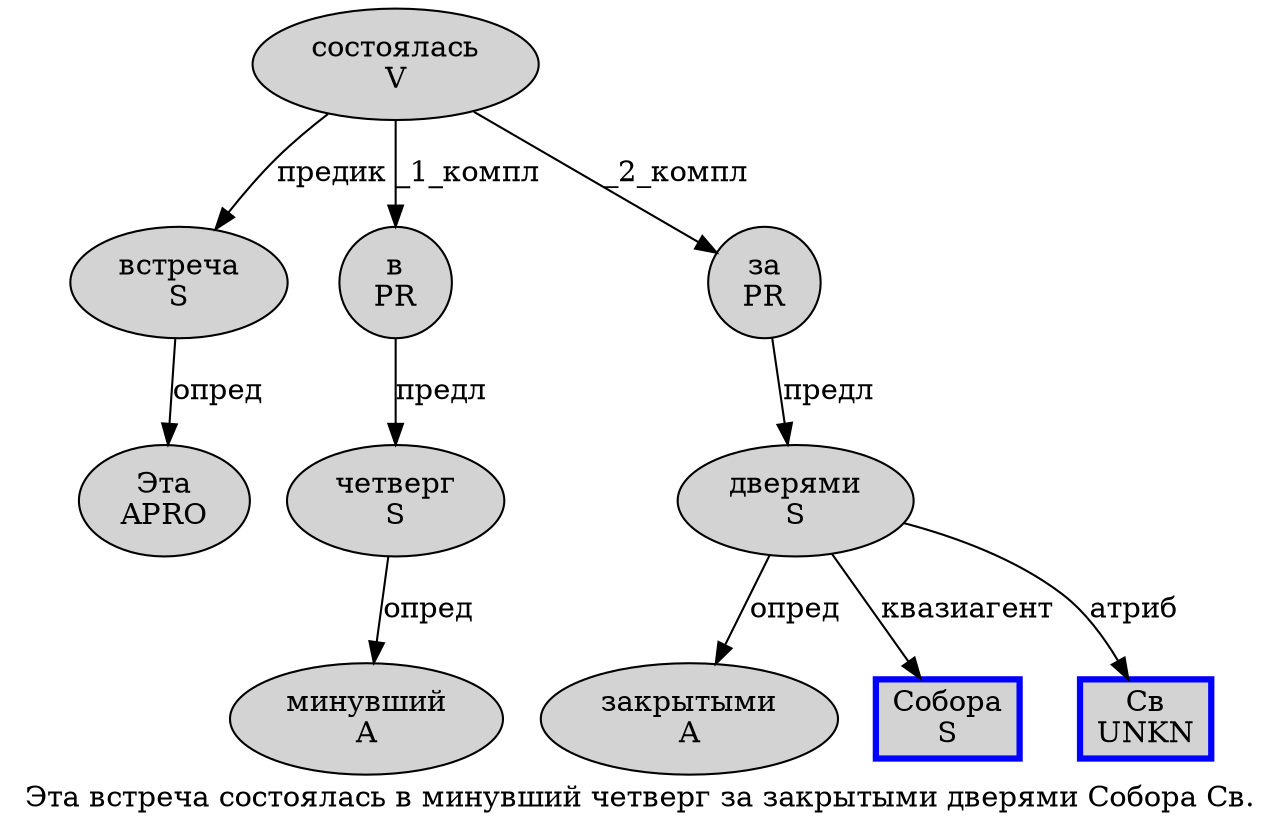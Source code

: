 digraph SENTENCE_1554 {
	graph [label="Эта встреча состоялась в минувший четверг за закрытыми дверями Собора Св."]
	node [style=filled]
		0 [label="Эта
APRO" color="" fillcolor=lightgray penwidth=1 shape=ellipse]
		1 [label="встреча
S" color="" fillcolor=lightgray penwidth=1 shape=ellipse]
		2 [label="состоялась
V" color="" fillcolor=lightgray penwidth=1 shape=ellipse]
		3 [label="в
PR" color="" fillcolor=lightgray penwidth=1 shape=ellipse]
		4 [label="минувший
A" color="" fillcolor=lightgray penwidth=1 shape=ellipse]
		5 [label="четверг
S" color="" fillcolor=lightgray penwidth=1 shape=ellipse]
		6 [label="за
PR" color="" fillcolor=lightgray penwidth=1 shape=ellipse]
		7 [label="закрытыми
A" color="" fillcolor=lightgray penwidth=1 shape=ellipse]
		8 [label="дверями
S" color="" fillcolor=lightgray penwidth=1 shape=ellipse]
		9 [label="Собора
S" color=blue fillcolor=lightgray penwidth=3 shape=box]
		10 [label="Св
UNKN" color=blue fillcolor=lightgray penwidth=3 shape=box]
			2 -> 1 [label="предик"]
			2 -> 3 [label="_1_компл"]
			2 -> 6 [label="_2_компл"]
			6 -> 8 [label="предл"]
			5 -> 4 [label="опред"]
			3 -> 5 [label="предл"]
			1 -> 0 [label="опред"]
			8 -> 7 [label="опред"]
			8 -> 9 [label="квазиагент"]
			8 -> 10 [label="атриб"]
}
